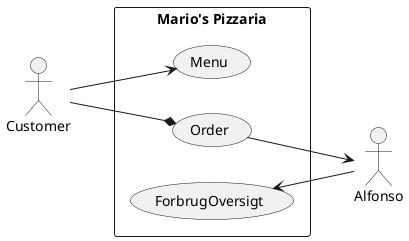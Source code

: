 @startuml
left to right direction
skinparam packageStyle rectangle
actor Customer
actor Alfonso

rectangle "Mario's Pizzaria"{
  Customer --> (Menu)
  Customer --* (Order)

  (Order) --> Alfonso
  (ForbrugOversigt) <-- Alfonso
}
@enduml